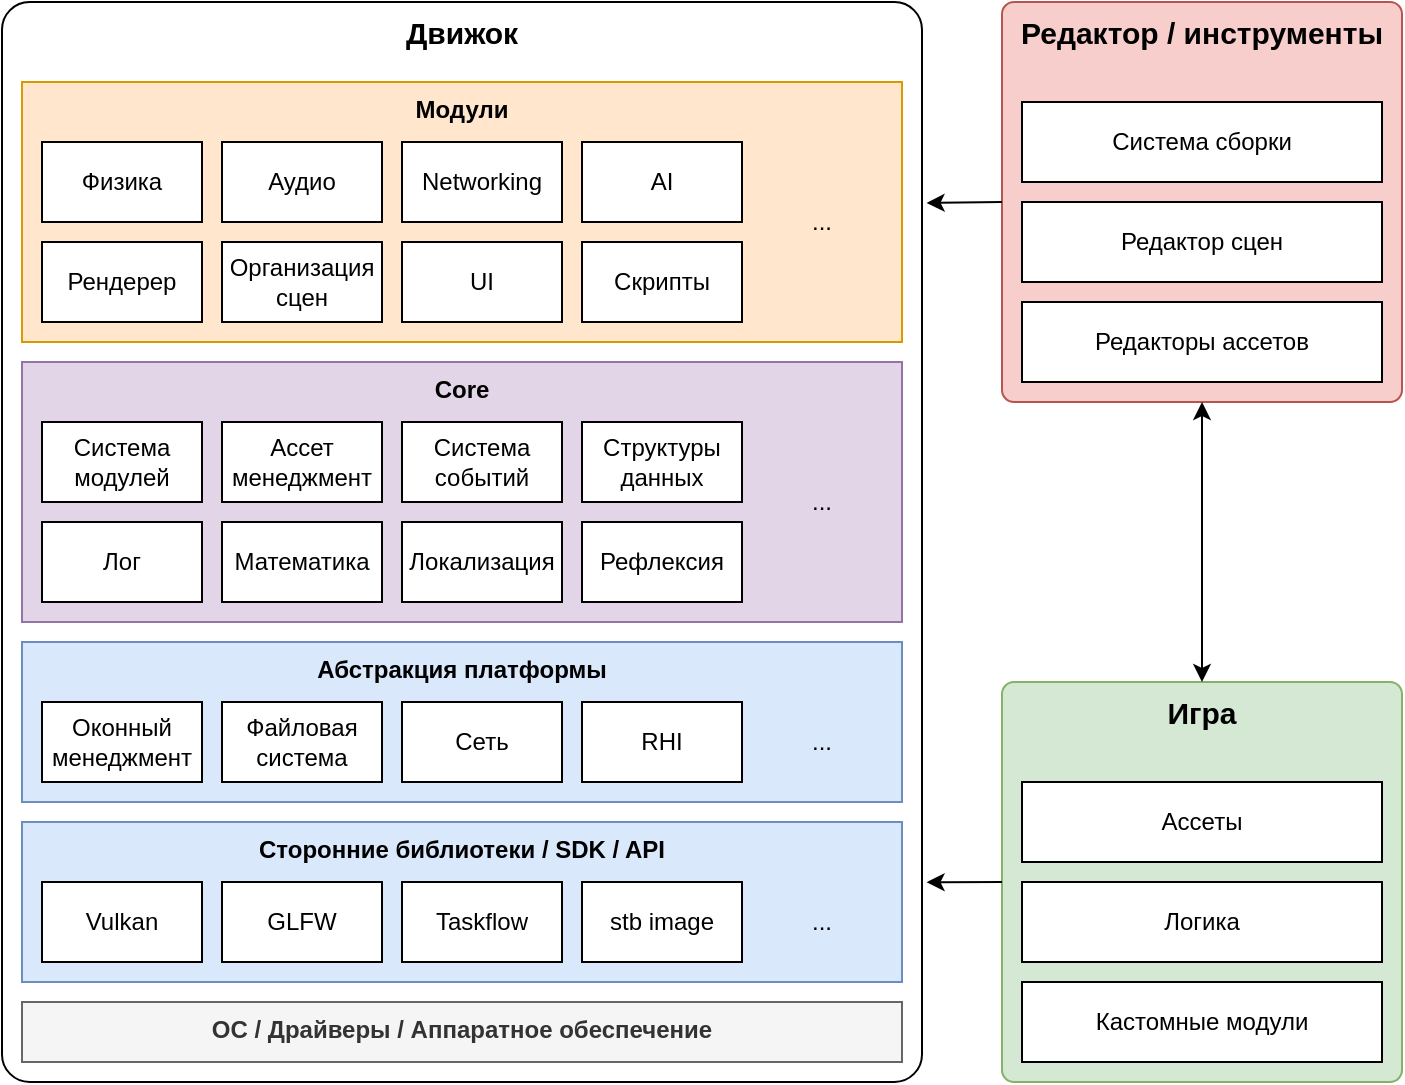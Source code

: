 <mxfile version="24.4.8" type="device" pages="3">
  <diagram name="Page-1" id="GF8LNBRNY01kQhWDLp-2">
    <mxGraphModel dx="1790" dy="768" grid="1" gridSize="10" guides="1" tooltips="1" connect="1" arrows="1" fold="1" page="1" pageScale="1" pageWidth="1100" pageHeight="850" math="0" shadow="0">
      <root>
        <mxCell id="0" />
        <mxCell id="1" parent="0" />
        <mxCell id="Am07YQAGQ_5KRxqCtRdb-36" value="&lt;span style=&quot;font-size: 15px;&quot;&gt;&lt;b&gt;Движок&lt;/b&gt;&lt;/span&gt;" style="rounded=1;whiteSpace=wrap;html=1;glass=0;arcSize=3;verticalAlign=top;" vertex="1" parent="1">
          <mxGeometry x="40" y="230" width="460" height="540" as="geometry" />
        </mxCell>
        <mxCell id="Am07YQAGQ_5KRxqCtRdb-16" value="&lt;b&gt;Core&lt;/b&gt;" style="rounded=0;whiteSpace=wrap;html=1;verticalAlign=top;fillColor=#e1d5e7;strokeColor=#9673a6;" vertex="1" parent="1">
          <mxGeometry x="50" y="410" width="440" height="130" as="geometry" />
        </mxCell>
        <mxCell id="Am07YQAGQ_5KRxqCtRdb-2" value="&lt;b&gt;Сторонние библиотеки / SDK / API&lt;/b&gt;" style="rounded=0;whiteSpace=wrap;html=1;verticalAlign=top;fillColor=#dae8fc;strokeColor=#6c8ebf;" vertex="1" parent="1">
          <mxGeometry x="50" y="640" width="440" height="80" as="geometry" />
        </mxCell>
        <mxCell id="Am07YQAGQ_5KRxqCtRdb-3" value="Vulkan" style="rounded=0;whiteSpace=wrap;html=1;" vertex="1" parent="1">
          <mxGeometry x="60" y="670" width="80" height="40" as="geometry" />
        </mxCell>
        <mxCell id="Am07YQAGQ_5KRxqCtRdb-4" value="GLFW" style="rounded=0;whiteSpace=wrap;html=1;" vertex="1" parent="1">
          <mxGeometry x="150" y="670" width="80" height="40" as="geometry" />
        </mxCell>
        <mxCell id="Am07YQAGQ_5KRxqCtRdb-5" value="Taskflow" style="rounded=0;whiteSpace=wrap;html=1;" vertex="1" parent="1">
          <mxGeometry x="240" y="670" width="80" height="40" as="geometry" />
        </mxCell>
        <mxCell id="Am07YQAGQ_5KRxqCtRdb-6" value="stb image" style="rounded=0;whiteSpace=wrap;html=1;" vertex="1" parent="1">
          <mxGeometry x="330" y="670" width="80" height="40" as="geometry" />
        </mxCell>
        <mxCell id="Am07YQAGQ_5KRxqCtRdb-8" value="..." style="text;html=1;align=center;verticalAlign=middle;whiteSpace=wrap;rounded=0;" vertex="1" parent="1">
          <mxGeometry x="420" y="670" width="60" height="40" as="geometry" />
        </mxCell>
        <mxCell id="Am07YQAGQ_5KRxqCtRdb-9" value="&lt;b&gt;Абстракция платформы&lt;/b&gt;" style="rounded=0;whiteSpace=wrap;html=1;verticalAlign=top;fillColor=#dae8fc;strokeColor=#6c8ebf;" vertex="1" parent="1">
          <mxGeometry x="50" y="550" width="440" height="80" as="geometry" />
        </mxCell>
        <mxCell id="Am07YQAGQ_5KRxqCtRdb-10" value="&lt;b&gt;ОС / Драйверы / Аппаратное обеспечение&lt;/b&gt;" style="rounded=0;whiteSpace=wrap;html=1;verticalAlign=top;fillColor=#f5f5f5;fontColor=#333333;strokeColor=#666666;" vertex="1" parent="1">
          <mxGeometry x="50" y="730" width="440" height="30" as="geometry" />
        </mxCell>
        <mxCell id="Am07YQAGQ_5KRxqCtRdb-11" value="Оконный менеджмент" style="rounded=0;whiteSpace=wrap;html=1;" vertex="1" parent="1">
          <mxGeometry x="60" y="580" width="80" height="40" as="geometry" />
        </mxCell>
        <mxCell id="Am07YQAGQ_5KRxqCtRdb-12" value="Файловая система" style="rounded=0;whiteSpace=wrap;html=1;" vertex="1" parent="1">
          <mxGeometry x="150" y="580" width="80" height="40" as="geometry" />
        </mxCell>
        <mxCell id="Am07YQAGQ_5KRxqCtRdb-13" value="Сеть" style="rounded=0;whiteSpace=wrap;html=1;" vertex="1" parent="1">
          <mxGeometry x="240" y="580" width="80" height="40" as="geometry" />
        </mxCell>
        <mxCell id="Am07YQAGQ_5KRxqCtRdb-14" value="RHI" style="rounded=0;whiteSpace=wrap;html=1;" vertex="1" parent="1">
          <mxGeometry x="330" y="580" width="80" height="40" as="geometry" />
        </mxCell>
        <mxCell id="Am07YQAGQ_5KRxqCtRdb-15" value="..." style="text;html=1;align=center;verticalAlign=middle;whiteSpace=wrap;rounded=0;" vertex="1" parent="1">
          <mxGeometry x="420" y="580" width="60" height="40" as="geometry" />
        </mxCell>
        <mxCell id="Am07YQAGQ_5KRxqCtRdb-17" value="Лог" style="rounded=0;whiteSpace=wrap;html=1;" vertex="1" parent="1">
          <mxGeometry x="60" y="490" width="80" height="40" as="geometry" />
        </mxCell>
        <mxCell id="Am07YQAGQ_5KRxqCtRdb-18" value="Система модулей" style="rounded=0;whiteSpace=wrap;html=1;" vertex="1" parent="1">
          <mxGeometry x="60" y="440" width="80" height="40" as="geometry" />
        </mxCell>
        <mxCell id="Am07YQAGQ_5KRxqCtRdb-19" value="Ассет менеджмент" style="rounded=0;whiteSpace=wrap;html=1;" vertex="1" parent="1">
          <mxGeometry x="150" y="440" width="80" height="40" as="geometry" />
        </mxCell>
        <mxCell id="Am07YQAGQ_5KRxqCtRdb-20" value="Математика" style="rounded=0;whiteSpace=wrap;html=1;" vertex="1" parent="1">
          <mxGeometry x="150" y="490" width="80" height="40" as="geometry" />
        </mxCell>
        <mxCell id="Am07YQAGQ_5KRxqCtRdb-21" value="Локализация" style="rounded=0;whiteSpace=wrap;html=1;" vertex="1" parent="1">
          <mxGeometry x="240" y="490" width="80" height="40" as="geometry" />
        </mxCell>
        <mxCell id="Am07YQAGQ_5KRxqCtRdb-22" value="Система событий" style="rounded=0;whiteSpace=wrap;html=1;" vertex="1" parent="1">
          <mxGeometry x="240" y="440" width="80" height="40" as="geometry" />
        </mxCell>
        <mxCell id="Am07YQAGQ_5KRxqCtRdb-23" value="Рефлексия" style="rounded=0;whiteSpace=wrap;html=1;" vertex="1" parent="1">
          <mxGeometry x="330" y="490" width="80" height="40" as="geometry" />
        </mxCell>
        <mxCell id="Am07YQAGQ_5KRxqCtRdb-24" value="..." style="text;html=1;align=center;verticalAlign=middle;whiteSpace=wrap;rounded=0;" vertex="1" parent="1">
          <mxGeometry x="420" y="460" width="60" height="40" as="geometry" />
        </mxCell>
        <mxCell id="Am07YQAGQ_5KRxqCtRdb-25" value="Структуры данных" style="rounded=0;whiteSpace=wrap;html=1;" vertex="1" parent="1">
          <mxGeometry x="330" y="440" width="80" height="40" as="geometry" />
        </mxCell>
        <mxCell id="Am07YQAGQ_5KRxqCtRdb-26" value="&lt;b&gt;Модули&lt;/b&gt;" style="rounded=0;whiteSpace=wrap;html=1;verticalAlign=top;fillColor=#ffe6cc;strokeColor=#d79b00;" vertex="1" parent="1">
          <mxGeometry x="50" y="270" width="440" height="130" as="geometry" />
        </mxCell>
        <mxCell id="Am07YQAGQ_5KRxqCtRdb-27" value="Рендерер" style="rounded=0;whiteSpace=wrap;html=1;" vertex="1" parent="1">
          <mxGeometry x="60" y="350" width="80" height="40" as="geometry" />
        </mxCell>
        <mxCell id="Am07YQAGQ_5KRxqCtRdb-28" value="Физика" style="rounded=0;whiteSpace=wrap;html=1;" vertex="1" parent="1">
          <mxGeometry x="60" y="300" width="80" height="40" as="geometry" />
        </mxCell>
        <mxCell id="Am07YQAGQ_5KRxqCtRdb-29" value="Организация сцен" style="rounded=0;whiteSpace=wrap;html=1;" vertex="1" parent="1">
          <mxGeometry x="150" y="350" width="80" height="40" as="geometry" />
        </mxCell>
        <mxCell id="Am07YQAGQ_5KRxqCtRdb-30" value="Аудио" style="rounded=0;whiteSpace=wrap;html=1;" vertex="1" parent="1">
          <mxGeometry x="150" y="300" width="80" height="40" as="geometry" />
        </mxCell>
        <mxCell id="Am07YQAGQ_5KRxqCtRdb-31" value="Networking" style="rounded=0;whiteSpace=wrap;html=1;" vertex="1" parent="1">
          <mxGeometry x="240" y="300" width="80" height="40" as="geometry" />
        </mxCell>
        <mxCell id="Am07YQAGQ_5KRxqCtRdb-32" value="UI" style="rounded=0;whiteSpace=wrap;html=1;" vertex="1" parent="1">
          <mxGeometry x="240" y="350" width="80" height="40" as="geometry" />
        </mxCell>
        <mxCell id="Am07YQAGQ_5KRxqCtRdb-33" value="Скрипты" style="rounded=0;whiteSpace=wrap;html=1;" vertex="1" parent="1">
          <mxGeometry x="330" y="350" width="80" height="40" as="geometry" />
        </mxCell>
        <mxCell id="Am07YQAGQ_5KRxqCtRdb-34" value="..." style="text;html=1;align=center;verticalAlign=middle;whiteSpace=wrap;rounded=0;" vertex="1" parent="1">
          <mxGeometry x="420" y="320" width="60" height="40" as="geometry" />
        </mxCell>
        <mxCell id="Am07YQAGQ_5KRxqCtRdb-35" value="AI" style="rounded=0;whiteSpace=wrap;html=1;" vertex="1" parent="1">
          <mxGeometry x="330" y="300" width="80" height="40" as="geometry" />
        </mxCell>
        <mxCell id="Am07YQAGQ_5KRxqCtRdb-37" value="&lt;b&gt;&lt;font style=&quot;font-size: 15px;&quot;&gt;Редактор / инструменты&lt;/font&gt;&lt;/b&gt;" style="rounded=1;whiteSpace=wrap;html=1;glass=0;arcSize=3;verticalAlign=top;fillColor=#f8cecc;strokeColor=#b85450;" vertex="1" parent="1">
          <mxGeometry x="540" y="230" width="200" height="200" as="geometry" />
        </mxCell>
        <mxCell id="Am07YQAGQ_5KRxqCtRdb-40" style="rounded=0;orthogonalLoop=1;jettySize=auto;html=1;exitX=0;exitY=0.5;exitDx=0;exitDy=0;entryX=1.005;entryY=0.186;entryDx=0;entryDy=0;entryPerimeter=0;" edge="1" parent="1" source="Am07YQAGQ_5KRxqCtRdb-37" target="Am07YQAGQ_5KRxqCtRdb-36">
          <mxGeometry relative="1" as="geometry">
            <mxPoint x="510" y="360" as="targetPoint" />
          </mxGeometry>
        </mxCell>
        <mxCell id="Am07YQAGQ_5KRxqCtRdb-41" value="&lt;b&gt;&lt;font style=&quot;font-size: 15px;&quot;&gt;Игра&lt;/font&gt;&lt;/b&gt;" style="rounded=1;whiteSpace=wrap;html=1;glass=0;arcSize=3;verticalAlign=top;fillColor=#d5e8d4;strokeColor=#82b366;" vertex="1" parent="1">
          <mxGeometry x="540" y="570" width="200" height="200" as="geometry" />
        </mxCell>
        <mxCell id="Am07YQAGQ_5KRxqCtRdb-42" style="rounded=0;orthogonalLoop=1;jettySize=auto;html=1;entryX=1.005;entryY=0.815;entryDx=0;entryDy=0;entryPerimeter=0;exitX=0;exitY=0.5;exitDx=0;exitDy=0;" edge="1" parent="1" source="Am07YQAGQ_5KRxqCtRdb-41" target="Am07YQAGQ_5KRxqCtRdb-36">
          <mxGeometry relative="1" as="geometry">
            <mxPoint x="520" y="700" as="sourcePoint" />
            <mxPoint x="502" y="669.7" as="targetPoint" />
          </mxGeometry>
        </mxCell>
        <mxCell id="Am07YQAGQ_5KRxqCtRdb-43" value="Ассеты" style="rounded=0;whiteSpace=wrap;html=1;" vertex="1" parent="1">
          <mxGeometry x="550" y="620" width="180" height="40" as="geometry" />
        </mxCell>
        <mxCell id="Am07YQAGQ_5KRxqCtRdb-44" value="Логика" style="rounded=0;whiteSpace=wrap;html=1;" vertex="1" parent="1">
          <mxGeometry x="550" y="670" width="180" height="40" as="geometry" />
        </mxCell>
        <mxCell id="Am07YQAGQ_5KRxqCtRdb-45" value="Кастомные модули" style="rounded=0;whiteSpace=wrap;html=1;" vertex="1" parent="1">
          <mxGeometry x="550" y="720" width="180" height="40" as="geometry" />
        </mxCell>
        <mxCell id="Am07YQAGQ_5KRxqCtRdb-47" value="Система сборки" style="rounded=0;whiteSpace=wrap;html=1;" vertex="1" parent="1">
          <mxGeometry x="550" y="280" width="180" height="40" as="geometry" />
        </mxCell>
        <mxCell id="Am07YQAGQ_5KRxqCtRdb-48" value="Редактор сцен" style="rounded=0;whiteSpace=wrap;html=1;" vertex="1" parent="1">
          <mxGeometry x="550" y="330" width="180" height="40" as="geometry" />
        </mxCell>
        <mxCell id="Am07YQAGQ_5KRxqCtRdb-49" value="Редакторы ассетов" style="rounded=0;whiteSpace=wrap;html=1;" vertex="1" parent="1">
          <mxGeometry x="550" y="380" width="180" height="40" as="geometry" />
        </mxCell>
        <mxCell id="Am07YQAGQ_5KRxqCtRdb-50" value="" style="endArrow=classic;startArrow=classic;html=1;rounded=0;exitX=0.5;exitY=0;exitDx=0;exitDy=0;" edge="1" parent="1" source="Am07YQAGQ_5KRxqCtRdb-41">
          <mxGeometry width="50" height="50" relative="1" as="geometry">
            <mxPoint x="590" y="480" as="sourcePoint" />
            <mxPoint x="640" y="430" as="targetPoint" />
          </mxGeometry>
        </mxCell>
      </root>
    </mxGraphModel>
  </diagram>
  <diagram id="GlKAO7IZ-hjtdBkx3UxW" name="Page-2">
    <mxGraphModel dx="1206" dy="517" grid="1" gridSize="5" guides="1" tooltips="1" connect="1" arrows="1" fold="1" page="1" pageScale="1" pageWidth="1100" pageHeight="850" math="0" shadow="0">
      <root>
        <mxCell id="0" />
        <mxCell id="1" parent="0" />
        <mxCell id="nEaALeenfUYvn4q1WIMR-1" value="&lt;font style=&quot;font-size: 14px;&quot;&gt;Typical RHI&lt;/font&gt;" style="rounded=1;whiteSpace=wrap;html=1;verticalAlign=top;fillColor=none;arcSize=4;" parent="1" vertex="1">
          <mxGeometry x="40" y="120" width="310" height="130" as="geometry" />
        </mxCell>
        <mxCell id="nEaALeenfUYvn4q1WIMR-15" value="" style="rounded=1;whiteSpace=wrap;html=1;fillColor=#ffe6cc;strokeColor=#d79b00;glass=0;shadow=1;arcSize=3;" parent="1" vertex="1">
          <mxGeometry x="50" y="150" width="150" height="90" as="geometry" />
        </mxCell>
        <mxCell id="nEaALeenfUYvn4q1WIMR-2" value="Vulkan" style="rounded=1;whiteSpace=wrap;html=1;fillColor=#d5e8d4;strokeColor=#82b366;fontSize=10;" parent="1" vertex="1">
          <mxGeometry x="40" y="260" width="50" height="30" as="geometry" />
        </mxCell>
        <mxCell id="nEaALeenfUYvn4q1WIMR-3" value="Directx 12" style="rounded=1;whiteSpace=wrap;html=1;fillColor=#d5e8d4;strokeColor=#82b366;fontSize=10;" parent="1" vertex="1">
          <mxGeometry x="100" y="260" width="50" height="30" as="geometry" />
        </mxCell>
        <mxCell id="nEaALeenfUYvn4q1WIMR-4" value="Metal 3" style="rounded=1;whiteSpace=wrap;html=1;fillColor=#d5e8d4;strokeColor=#82b366;fontSize=10;" parent="1" vertex="1">
          <mxGeometry x="160" y="260" width="50" height="30" as="geometry" />
        </mxCell>
        <mxCell id="nEaALeenfUYvn4q1WIMR-5" value="OpenGL" style="rounded=1;whiteSpace=wrap;html=1;fillColor=#f5f5f5;fontColor=#333333;strokeColor=#666666;fontSize=10;spacing=2;" parent="1" vertex="1">
          <mxGeometry x="240" y="260" width="50" height="30" as="geometry" />
        </mxCell>
        <mxCell id="nEaALeenfUYvn4q1WIMR-6" value="Directx 11" style="rounded=1;whiteSpace=wrap;html=1;fillColor=#f5f5f5;fontColor=#333333;strokeColor=#666666;fontSize=10;" parent="1" vertex="1">
          <mxGeometry x="300" y="260" width="50" height="30" as="geometry" />
        </mxCell>
        <mxCell id="nEaALeenfUYvn4q1WIMR-11" value="Resources" style="rounded=0;whiteSpace=wrap;html=1;fontSize=10;" parent="1" vertex="1">
          <mxGeometry x="280" y="200" width="60" height="30" as="geometry" />
        </mxCell>
        <mxCell id="nEaALeenfUYvn4q1WIMR-12" value="Device" style="rounded=0;whiteSpace=wrap;html=1;fontSize=10;" parent="1" vertex="1">
          <mxGeometry x="210" y="160" width="60" height="30" as="geometry" />
        </mxCell>
        <mxCell id="nEaALeenfUYvn4q1WIMR-13" value="Command Buffers" style="rounded=0;whiteSpace=wrap;html=1;fontSize=10;fillColor=default;" parent="1" vertex="1">
          <mxGeometry x="92.5" y="200" width="65" height="30" as="geometry" />
        </mxCell>
        <mxCell id="nEaALeenfUYvn4q1WIMR-14" value="Command Queues" style="rounded=0;whiteSpace=wrap;html=1;fontSize=10;fillColor=default;" parent="1" vertex="1">
          <mxGeometry x="130" y="160" width="60" height="30" as="geometry" />
        </mxCell>
        <mxCell id="nEaALeenfUYvn4q1WIMR-16" value="Pipeline" style="rounded=0;whiteSpace=wrap;html=1;fontSize=10;" parent="1" vertex="1">
          <mxGeometry x="210" y="200" width="60" height="30" as="geometry" />
        </mxCell>
        <mxCell id="nEaALeenfUYvn4q1WIMR-21" value="Sync Primitives" style="rounded=0;whiteSpace=wrap;html=1;fontSize=10;" parent="1" vertex="1">
          <mxGeometry x="60" y="160" width="60" height="30" as="geometry" />
        </mxCell>
        <mxCell id="83YBVBEgQKDh273O9784-1" value="Swapchain" style="rounded=0;whiteSpace=wrap;html=1;fontSize=10;strokeWidth=1;" vertex="1" parent="1">
          <mxGeometry x="280" y="160" width="60" height="30" as="geometry" />
        </mxCell>
        <mxCell id="OTpTiog30RxdXhelZFWx-1" value="&lt;b&gt;Frame Graph&lt;/b&gt;" style="rounded=1;whiteSpace=wrap;html=1;fillColor=#dae8fc;strokeColor=#6c8ebf;" vertex="1" parent="1">
          <mxGeometry x="135" y="79" width="130" height="30" as="geometry" />
        </mxCell>
      </root>
    </mxGraphModel>
  </diagram>
  <diagram id="Sdc9mEvyGyrYzd8hUYrK" name="Page-3">
    <mxGraphModel dx="679" dy="291" grid="1" gridSize="10" guides="1" tooltips="1" connect="1" arrows="1" fold="1" page="1" pageScale="1" pageWidth="1100" pageHeight="850" math="0" shadow="0">
      <root>
        <mxCell id="0" />
        <mxCell id="1" parent="0" />
        <mxCell id="hot6gDdQd2gNvyW14cOp-1" value="&lt;font style=&quot;font-size: 14px;&quot;&gt;Frame Graph Based RHI&lt;/font&gt;" style="rounded=1;whiteSpace=wrap;html=1;verticalAlign=top;fillColor=none;arcSize=4;" parent="1" vertex="1">
          <mxGeometry x="40" y="120" width="310" height="130" as="geometry" />
        </mxCell>
        <mxCell id="hot6gDdQd2gNvyW14cOp-2" value="" style="rounded=1;whiteSpace=wrap;html=1;fillColor=#ffe6cc;strokeColor=#d79b00;glass=0;shadow=1;arcSize=3;" parent="1" vertex="1">
          <mxGeometry x="50" y="150" width="150" height="90" as="geometry" />
        </mxCell>
        <mxCell id="hot6gDdQd2gNvyW14cOp-3" value="Vulkan" style="rounded=1;whiteSpace=wrap;html=1;fillColor=#d5e8d4;strokeColor=#82b366;fontSize=10;" parent="1" vertex="1">
          <mxGeometry x="40" y="260" width="50" height="30" as="geometry" />
        </mxCell>
        <mxCell id="hot6gDdQd2gNvyW14cOp-4" value="Directx 12" style="rounded=1;whiteSpace=wrap;html=1;fillColor=#d5e8d4;strokeColor=#82b366;fontSize=10;" parent="1" vertex="1">
          <mxGeometry x="100" y="260" width="50" height="30" as="geometry" />
        </mxCell>
        <mxCell id="hot6gDdQd2gNvyW14cOp-5" value="Metal 3" style="rounded=1;whiteSpace=wrap;html=1;fillColor=#d5e8d4;strokeColor=#82b366;fontSize=10;" parent="1" vertex="1">
          <mxGeometry x="160" y="260" width="50" height="30" as="geometry" />
        </mxCell>
        <mxCell id="hot6gDdQd2gNvyW14cOp-6" value="OpenGL" style="rounded=1;whiteSpace=wrap;html=1;fillColor=#f5f5f5;fontColor=#333333;strokeColor=#666666;fontSize=10;spacing=2;" parent="1" vertex="1">
          <mxGeometry x="240" y="260" width="50" height="30" as="geometry" />
        </mxCell>
        <mxCell id="hot6gDdQd2gNvyW14cOp-7" value="Directx 11" style="rounded=1;whiteSpace=wrap;html=1;fillColor=#f5f5f5;fontColor=#333333;strokeColor=#666666;fontSize=10;" parent="1" vertex="1">
          <mxGeometry x="300" y="260" width="50" height="30" as="geometry" />
        </mxCell>
        <mxCell id="hot6gDdQd2gNvyW14cOp-8" value="Resources" style="rounded=0;whiteSpace=wrap;html=1;fontSize=10;" parent="1" vertex="1">
          <mxGeometry x="280" y="200" width="60" height="30" as="geometry" />
        </mxCell>
        <mxCell id="hot6gDdQd2gNvyW14cOp-9" value="Device" style="rounded=0;whiteSpace=wrap;html=1;fontSize=10;" parent="1" vertex="1">
          <mxGeometry x="210" y="160" width="60" height="30" as="geometry" />
        </mxCell>
        <mxCell id="hot6gDdQd2gNvyW14cOp-10" value="&lt;font style=&quot;font-size: 12px;&quot;&gt;Frame Graph&lt;/font&gt;" style="rounded=1;whiteSpace=wrap;html=1;fontSize=10;fillColor=#dae8fc;shadow=0;strokeColor=#6c8ebf;fontStyle=1" parent="1" vertex="1">
          <mxGeometry x="60" y="160" width="130" height="30" as="geometry" />
        </mxCell>
        <mxCell id="hot6gDdQd2gNvyW14cOp-12" value="Pipeline" style="rounded=0;whiteSpace=wrap;html=1;fontSize=10;" parent="1" vertex="1">
          <mxGeometry x="210" y="200" width="60" height="30" as="geometry" />
        </mxCell>
        <mxCell id="hot6gDdQd2gNvyW14cOp-14" value="Swapchain" style="rounded=0;whiteSpace=wrap;html=1;fontSize=10;" parent="1" vertex="1">
          <mxGeometry x="280" y="160" width="60" height="30" as="geometry" />
        </mxCell>
        <mxCell id="sz1c3-KAd79IyTulL5n2-1" value="Command Buffers" style="rounded=0;whiteSpace=wrap;html=1;fontSize=10;strokeWidth=1;shadow=0;fillStyle=auto;fixDash=0;fillOpacity=100;strokeOpacity=77;labelPadding=0;fontFamily=Helvetica;labelBorderColor=none;textShadow=0;labelBackgroundColor=none;fontStyle=0;" parent="1" vertex="1">
          <mxGeometry x="92.5" y="200" width="65" height="30" as="geometry" />
        </mxCell>
      </root>
    </mxGraphModel>
  </diagram>
</mxfile>
